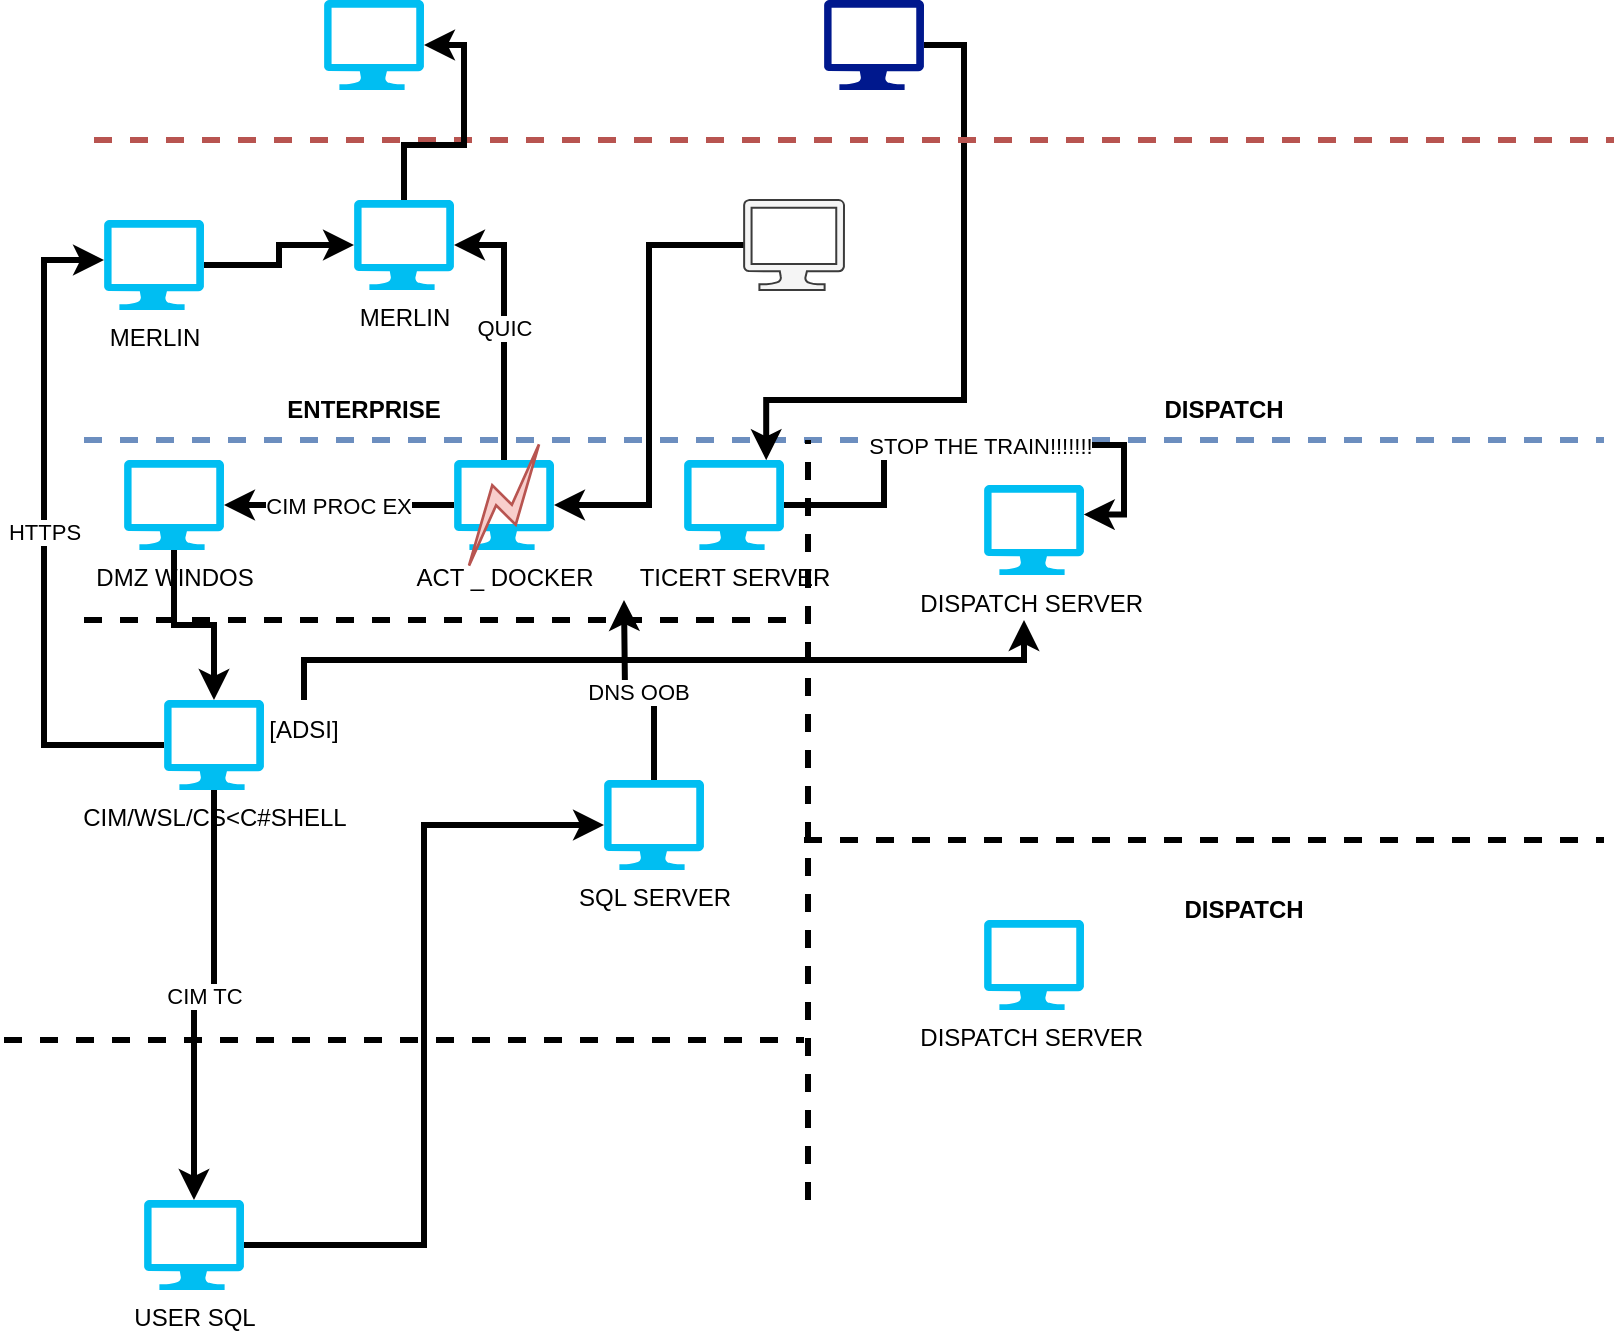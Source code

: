 <mxfile version="20.8.11" type="github">
  <diagram name="Page-1" id="F5PIa3yW_Zm4oQG5kCMX">
    <mxGraphModel dx="2049" dy="704" grid="1" gridSize="10" guides="1" tooltips="1" connect="1" arrows="1" fold="1" page="1" pageScale="1" pageWidth="850" pageHeight="1100" math="0" shadow="0">
      <root>
        <mxCell id="0" />
        <mxCell id="1" parent="0" />
        <mxCell id="Je_-mswI8z7TKhdXFUyh-1" value="" style="endArrow=none;dashed=1;html=1;rounded=0;fillColor=#dae8fc;strokeColor=#6c8ebf;strokeWidth=3;" edge="1" parent="1">
          <mxGeometry width="50" height="50" relative="1" as="geometry">
            <mxPoint x="40" y="240" as="sourcePoint" />
            <mxPoint x="800" y="240" as="targetPoint" />
          </mxGeometry>
        </mxCell>
        <mxCell id="Je_-mswI8z7TKhdXFUyh-2" value="" style="endArrow=none;dashed=1;html=1;rounded=0;strokeWidth=3;" edge="1" parent="1">
          <mxGeometry width="50" height="50" relative="1" as="geometry">
            <mxPoint x="40" y="330" as="sourcePoint" />
            <mxPoint x="400" y="330" as="targetPoint" />
          </mxGeometry>
        </mxCell>
        <mxCell id="Je_-mswI8z7TKhdXFUyh-3" value="" style="endArrow=none;dashed=1;html=1;rounded=0;strokeWidth=3;" edge="1" parent="1">
          <mxGeometry width="50" height="50" relative="1" as="geometry">
            <mxPoint x="402" y="620" as="sourcePoint" />
            <mxPoint x="402" y="240" as="targetPoint" />
          </mxGeometry>
        </mxCell>
        <mxCell id="Je_-mswI8z7TKhdXFUyh-4" value="&lt;b&gt;DISPATCH&lt;/b&gt;" style="text;html=1;strokeColor=none;fillColor=none;align=center;verticalAlign=middle;whiteSpace=wrap;rounded=0;" vertex="1" parent="1">
          <mxGeometry x="580" y="210" width="60" height="30" as="geometry" />
        </mxCell>
        <mxCell id="Je_-mswI8z7TKhdXFUyh-5" value="&lt;b&gt;ENTERPRISE&lt;/b&gt;" style="text;html=1;strokeColor=none;fillColor=none;align=center;verticalAlign=middle;whiteSpace=wrap;rounded=0;" vertex="1" parent="1">
          <mxGeometry x="150" y="210" width="60" height="30" as="geometry" />
        </mxCell>
        <mxCell id="Je_-mswI8z7TKhdXFUyh-15" value="CIM PROC EX" style="edgeStyle=orthogonalEdgeStyle;rounded=0;orthogonalLoop=1;jettySize=auto;html=1;strokeWidth=3;" edge="1" parent="1" source="Je_-mswI8z7TKhdXFUyh-6">
          <mxGeometry x="0.009" relative="1" as="geometry">
            <mxPoint x="110" y="272.5" as="targetPoint" />
            <mxPoint as="offset" />
          </mxGeometry>
        </mxCell>
        <mxCell id="Je_-mswI8z7TKhdXFUyh-18" value="QUIC" style="edgeStyle=orthogonalEdgeStyle;rounded=0;orthogonalLoop=1;jettySize=auto;html=1;strokeWidth=3;entryX=1;entryY=0.5;entryDx=0;entryDy=0;entryPerimeter=0;" edge="1" parent="1" source="Je_-mswI8z7TKhdXFUyh-6" target="Je_-mswI8z7TKhdXFUyh-20">
          <mxGeometry relative="1" as="geometry">
            <mxPoint x="240" y="160" as="targetPoint" />
          </mxGeometry>
        </mxCell>
        <mxCell id="Je_-mswI8z7TKhdXFUyh-6" value="ACT _ DOCKER" style="verticalLabelPosition=bottom;html=1;verticalAlign=top;align=center;strokeColor=none;fillColor=#00BEF2;shape=mxgraph.azure.computer;pointerEvents=1;" vertex="1" parent="1">
          <mxGeometry x="225" y="250" width="50" height="45" as="geometry" />
        </mxCell>
        <mxCell id="Je_-mswI8z7TKhdXFUyh-37" style="edgeStyle=orthogonalEdgeStyle;rounded=0;orthogonalLoop=1;jettySize=auto;html=1;entryX=0.822;entryY=0.002;entryDx=0;entryDy=0;entryPerimeter=0;strokeWidth=3;" edge="1" parent="1" source="Je_-mswI8z7TKhdXFUyh-7" target="Je_-mswI8z7TKhdXFUyh-33">
          <mxGeometry relative="1" as="geometry">
            <Array as="points">
              <mxPoint x="480" y="43" />
              <mxPoint x="480" y="220" />
              <mxPoint x="381" y="220" />
            </Array>
          </mxGeometry>
        </mxCell>
        <mxCell id="Je_-mswI8z7TKhdXFUyh-7" value="" style="sketch=0;aspect=fixed;pointerEvents=1;shadow=0;dashed=0;html=1;strokeColor=none;labelPosition=center;verticalLabelPosition=bottom;verticalAlign=top;align=center;fillColor=#00188D;shape=mxgraph.azure.computer" vertex="1" parent="1">
          <mxGeometry x="410" y="20" width="50" height="45" as="geometry" />
        </mxCell>
        <mxCell id="Je_-mswI8z7TKhdXFUyh-9" value="" style="endArrow=none;dashed=1;html=1;rounded=0;fillColor=#f8cecc;strokeColor=#b85450;strokeWidth=3;" edge="1" parent="1">
          <mxGeometry width="50" height="50" relative="1" as="geometry">
            <mxPoint x="45" y="90" as="sourcePoint" />
            <mxPoint x="805" y="90" as="targetPoint" />
          </mxGeometry>
        </mxCell>
        <mxCell id="Je_-mswI8z7TKhdXFUyh-10" value="" style="verticalAlign=top;verticalLabelPosition=bottom;labelPosition=center;align=center;html=1;outlineConnect=0;fillColor=#f8cecc;strokeColor=#b85450;gradientDirection=north;strokeWidth=2;shape=mxgraph.networks.comm_link;rotation=30;" vertex="1" parent="1">
          <mxGeometry x="240" y="237.5" width="20" height="70" as="geometry" />
        </mxCell>
        <mxCell id="Je_-mswI8z7TKhdXFUyh-14" style="edgeStyle=orthogonalEdgeStyle;rounded=0;orthogonalLoop=1;jettySize=auto;html=1;entryX=1;entryY=0.5;entryDx=0;entryDy=0;entryPerimeter=0;strokeWidth=3;" edge="1" parent="1" source="Je_-mswI8z7TKhdXFUyh-11" target="Je_-mswI8z7TKhdXFUyh-6">
          <mxGeometry relative="1" as="geometry" />
        </mxCell>
        <mxCell id="Je_-mswI8z7TKhdXFUyh-11" value="" style="sketch=0;aspect=fixed;pointerEvents=1;shadow=0;dashed=0;html=1;labelPosition=center;verticalLabelPosition=bottom;verticalAlign=top;align=center;shape=mxgraph.azure.computer;fillColor=#f5f5f5;fontColor=#333333;strokeColor=#3B3B3B;" vertex="1" parent="1">
          <mxGeometry x="370" y="120" width="50" height="45" as="geometry" />
        </mxCell>
        <mxCell id="Je_-mswI8z7TKhdXFUyh-12" value="DISPATCH SERVER&amp;nbsp;" style="verticalLabelPosition=bottom;html=1;verticalAlign=top;align=center;strokeColor=none;fillColor=#00BEF2;shape=mxgraph.azure.computer;pointerEvents=1;" vertex="1" parent="1">
          <mxGeometry x="490" y="262.5" width="50" height="45" as="geometry" />
        </mxCell>
        <mxCell id="Je_-mswI8z7TKhdXFUyh-13" value="" style="endArrow=none;dashed=1;html=1;rounded=0;strokeWidth=3;" edge="1" parent="1">
          <mxGeometry width="50" height="50" relative="1" as="geometry">
            <mxPoint x="400" y="440" as="sourcePoint" />
            <mxPoint x="800" y="440" as="targetPoint" />
          </mxGeometry>
        </mxCell>
        <mxCell id="Je_-mswI8z7TKhdXFUyh-26" style="edgeStyle=orthogonalEdgeStyle;rounded=0;orthogonalLoop=1;jettySize=auto;html=1;entryX=0.5;entryY=0;entryDx=0;entryDy=0;entryPerimeter=0;strokeWidth=3;" edge="1" parent="1" source="Je_-mswI8z7TKhdXFUyh-16" target="Je_-mswI8z7TKhdXFUyh-22">
          <mxGeometry relative="1" as="geometry" />
        </mxCell>
        <mxCell id="Je_-mswI8z7TKhdXFUyh-16" value="DMZ WINDOS" style="verticalLabelPosition=bottom;html=1;verticalAlign=top;align=center;strokeColor=none;fillColor=#00BEF2;shape=mxgraph.azure.computer;pointerEvents=1;" vertex="1" parent="1">
          <mxGeometry x="60" y="250" width="50" height="45" as="geometry" />
        </mxCell>
        <mxCell id="Je_-mswI8z7TKhdXFUyh-19" value="" style="verticalLabelPosition=bottom;html=1;verticalAlign=top;align=center;strokeColor=none;fillColor=#00BEF2;shape=mxgraph.azure.computer;pointerEvents=1;" vertex="1" parent="1">
          <mxGeometry x="160" y="20" width="50" height="45" as="geometry" />
        </mxCell>
        <mxCell id="Je_-mswI8z7TKhdXFUyh-21" style="edgeStyle=orthogonalEdgeStyle;rounded=0;orthogonalLoop=1;jettySize=auto;html=1;entryX=1;entryY=0.5;entryDx=0;entryDy=0;entryPerimeter=0;strokeWidth=3;" edge="1" parent="1" source="Je_-mswI8z7TKhdXFUyh-20" target="Je_-mswI8z7TKhdXFUyh-19">
          <mxGeometry relative="1" as="geometry" />
        </mxCell>
        <mxCell id="Je_-mswI8z7TKhdXFUyh-20" value="MERLIN" style="verticalLabelPosition=bottom;html=1;verticalAlign=top;align=center;strokeColor=none;fillColor=#00BEF2;shape=mxgraph.azure.computer;pointerEvents=1;" vertex="1" parent="1">
          <mxGeometry x="175" y="120" width="50" height="45" as="geometry" />
        </mxCell>
        <mxCell id="Je_-mswI8z7TKhdXFUyh-23" value="HTTPS" style="edgeStyle=orthogonalEdgeStyle;rounded=0;orthogonalLoop=1;jettySize=auto;html=1;strokeWidth=3;" edge="1" parent="1" source="Je_-mswI8z7TKhdXFUyh-22">
          <mxGeometry relative="1" as="geometry">
            <mxPoint x="50" y="150" as="targetPoint" />
            <Array as="points">
              <mxPoint x="20" y="393" />
              <mxPoint x="20" y="150" />
            </Array>
          </mxGeometry>
        </mxCell>
        <mxCell id="Je_-mswI8z7TKhdXFUyh-27" value="CIM TC" style="edgeStyle=orthogonalEdgeStyle;rounded=0;orthogonalLoop=1;jettySize=auto;html=1;strokeWidth=3;entryX=0.5;entryY=0;entryDx=0;entryDy=0;entryPerimeter=0;" edge="1" parent="1" source="Je_-mswI8z7TKhdXFUyh-22" target="Je_-mswI8z7TKhdXFUyh-28">
          <mxGeometry relative="1" as="geometry">
            <mxPoint x="105" y="570" as="targetPoint" />
          </mxGeometry>
        </mxCell>
        <mxCell id="Je_-mswI8z7TKhdXFUyh-22" value="CIM/WSL/CS&amp;lt;C#SHELL" style="verticalLabelPosition=bottom;html=1;verticalAlign=top;align=center;strokeColor=none;fillColor=#00BEF2;shape=mxgraph.azure.computer;pointerEvents=1;" vertex="1" parent="1">
          <mxGeometry x="80" y="370" width="50" height="45" as="geometry" />
        </mxCell>
        <mxCell id="Je_-mswI8z7TKhdXFUyh-25" value="" style="edgeStyle=orthogonalEdgeStyle;rounded=0;orthogonalLoop=1;jettySize=auto;html=1;strokeWidth=3;" edge="1" parent="1" source="Je_-mswI8z7TKhdXFUyh-24" target="Je_-mswI8z7TKhdXFUyh-20">
          <mxGeometry relative="1" as="geometry" />
        </mxCell>
        <mxCell id="Je_-mswI8z7TKhdXFUyh-24" value="MERLIN" style="verticalLabelPosition=bottom;html=1;verticalAlign=top;align=center;strokeColor=none;fillColor=#00BEF2;shape=mxgraph.azure.computer;pointerEvents=1;" vertex="1" parent="1">
          <mxGeometry x="50" y="130" width="50" height="45" as="geometry" />
        </mxCell>
        <mxCell id="Je_-mswI8z7TKhdXFUyh-30" style="edgeStyle=orthogonalEdgeStyle;rounded=0;orthogonalLoop=1;jettySize=auto;html=1;entryX=0;entryY=0.5;entryDx=0;entryDy=0;entryPerimeter=0;strokeWidth=3;" edge="1" parent="1" source="Je_-mswI8z7TKhdXFUyh-28" target="Je_-mswI8z7TKhdXFUyh-29">
          <mxGeometry relative="1" as="geometry" />
        </mxCell>
        <mxCell id="Je_-mswI8z7TKhdXFUyh-28" value="USER SQL" style="verticalLabelPosition=bottom;html=1;verticalAlign=top;align=center;strokeColor=none;fillColor=#00BEF2;shape=mxgraph.azure.computer;pointerEvents=1;" vertex="1" parent="1">
          <mxGeometry x="70" y="620" width="50" height="45" as="geometry" />
        </mxCell>
        <mxCell id="Je_-mswI8z7TKhdXFUyh-38" value="DNS OOB" style="edgeStyle=orthogonalEdgeStyle;rounded=0;orthogonalLoop=1;jettySize=auto;html=1;strokeWidth=3;" edge="1" parent="1" source="Je_-mswI8z7TKhdXFUyh-29">
          <mxGeometry relative="1" as="geometry">
            <mxPoint x="310" y="320" as="targetPoint" />
          </mxGeometry>
        </mxCell>
        <mxCell id="Je_-mswI8z7TKhdXFUyh-29" value="SQL SERVER" style="verticalLabelPosition=bottom;html=1;verticalAlign=top;align=center;strokeColor=none;fillColor=#00BEF2;shape=mxgraph.azure.computer;pointerEvents=1;" vertex="1" parent="1">
          <mxGeometry x="300" y="410" width="50" height="45" as="geometry" />
        </mxCell>
        <mxCell id="Je_-mswI8z7TKhdXFUyh-32" style="edgeStyle=orthogonalEdgeStyle;rounded=0;orthogonalLoop=1;jettySize=auto;html=1;strokeWidth=3;" edge="1" parent="1" source="Je_-mswI8z7TKhdXFUyh-31">
          <mxGeometry relative="1" as="geometry">
            <mxPoint x="510" y="330" as="targetPoint" />
            <Array as="points">
              <mxPoint x="150" y="350" />
              <mxPoint x="510" y="350" />
            </Array>
          </mxGeometry>
        </mxCell>
        <mxCell id="Je_-mswI8z7TKhdXFUyh-31" value="[ADSI]" style="text;html=1;strokeColor=none;fillColor=none;align=center;verticalAlign=middle;whiteSpace=wrap;rounded=0;" vertex="1" parent="1">
          <mxGeometry x="120" y="370" width="60" height="30" as="geometry" />
        </mxCell>
        <mxCell id="Je_-mswI8z7TKhdXFUyh-36" value="STOP THE TRAIN!!!!!!!" style="edgeStyle=orthogonalEdgeStyle;rounded=0;orthogonalLoop=1;jettySize=auto;html=1;entryX=0.998;entryY=0.328;entryDx=0;entryDy=0;entryPerimeter=0;strokeWidth=3;" edge="1" parent="1" source="Je_-mswI8z7TKhdXFUyh-33" target="Je_-mswI8z7TKhdXFUyh-12">
          <mxGeometry relative="1" as="geometry" />
        </mxCell>
        <mxCell id="Je_-mswI8z7TKhdXFUyh-33" value="TICERT SERVER" style="verticalLabelPosition=bottom;html=1;verticalAlign=top;align=center;strokeColor=none;fillColor=#00BEF2;shape=mxgraph.azure.computer;pointerEvents=1;" vertex="1" parent="1">
          <mxGeometry x="340" y="250" width="50" height="45" as="geometry" />
        </mxCell>
        <mxCell id="Je_-mswI8z7TKhdXFUyh-34" value="" style="endArrow=none;dashed=1;html=1;rounded=0;strokeWidth=3;" edge="1" parent="1">
          <mxGeometry width="50" height="50" relative="1" as="geometry">
            <mxPoint y="540" as="sourcePoint" />
            <mxPoint x="400" y="540" as="targetPoint" />
          </mxGeometry>
        </mxCell>
        <mxCell id="Je_-mswI8z7TKhdXFUyh-35" value="&lt;b&gt;DISPATCH&lt;/b&gt;" style="text;html=1;strokeColor=none;fillColor=none;align=center;verticalAlign=middle;whiteSpace=wrap;rounded=0;" vertex="1" parent="1">
          <mxGeometry x="590" y="460" width="60" height="30" as="geometry" />
        </mxCell>
        <mxCell id="Je_-mswI8z7TKhdXFUyh-39" value="DISPATCH SERVER&amp;nbsp;" style="verticalLabelPosition=bottom;html=1;verticalAlign=top;align=center;strokeColor=none;fillColor=#00BEF2;shape=mxgraph.azure.computer;pointerEvents=1;" vertex="1" parent="1">
          <mxGeometry x="490" y="480" width="50" height="45" as="geometry" />
        </mxCell>
      </root>
    </mxGraphModel>
  </diagram>
</mxfile>
